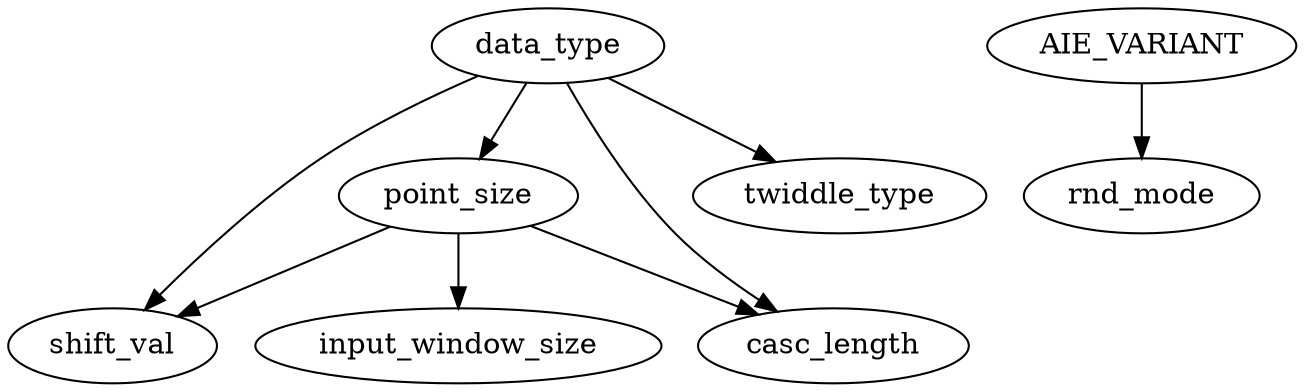 digraph G {
data_type -> point_size;
AIE_VARIANT -> rnd_mode;
data_type -> twiddle_type;
point_size -> input_window_size;
data_type -> shift_val;
point_size -> shift_val;
data_type -> casc_length;
point_size -> casc_length;
}

